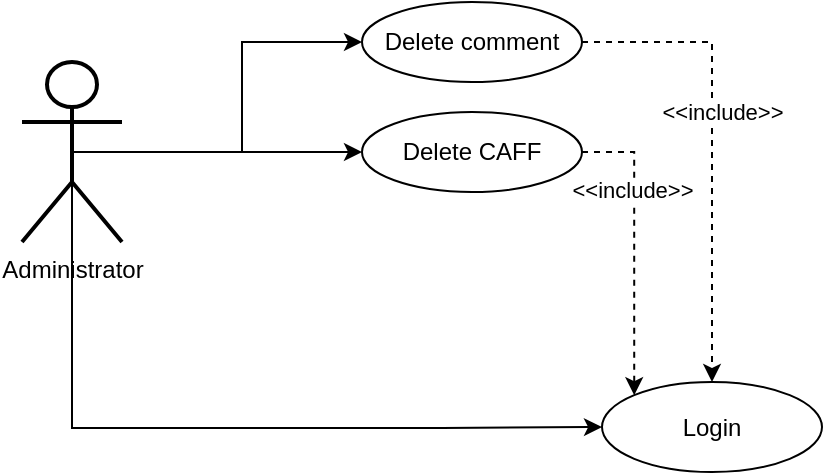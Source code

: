 <mxfile version="15.5.2" type="device"><diagram id="49Nuy00KsKQHQZmGZeyw" name="Page-1"><mxGraphModel dx="462" dy="691" grid="1" gridSize="10" guides="1" tooltips="1" connect="1" arrows="1" fold="1" page="1" pageScale="1" pageWidth="827" pageHeight="1169" math="0" shadow="0"><root><mxCell id="0"/><mxCell id="1" parent="0"/><mxCell id="ribH5Lxey4WZkJpSNzmm-5" style="edgeStyle=orthogonalEdgeStyle;rounded=0;orthogonalLoop=1;jettySize=auto;html=1;exitX=0.5;exitY=0.5;exitDx=0;exitDy=0;exitPerimeter=0;entryX=0;entryY=0.5;entryDx=0;entryDy=0;" edge="1" parent="1" source="ribH5Lxey4WZkJpSNzmm-1" target="ribH5Lxey4WZkJpSNzmm-3"><mxGeometry relative="1" as="geometry"/></mxCell><mxCell id="ribH5Lxey4WZkJpSNzmm-6" style="edgeStyle=orthogonalEdgeStyle;rounded=0;orthogonalLoop=1;jettySize=auto;html=1;exitX=0.5;exitY=0.5;exitDx=0;exitDy=0;exitPerimeter=0;entryX=0;entryY=0.5;entryDx=0;entryDy=0;" edge="1" parent="1" source="ribH5Lxey4WZkJpSNzmm-1" target="ribH5Lxey4WZkJpSNzmm-2"><mxGeometry relative="1" as="geometry"/></mxCell><mxCell id="ribH5Lxey4WZkJpSNzmm-7" style="edgeStyle=orthogonalEdgeStyle;rounded=0;orthogonalLoop=1;jettySize=auto;html=1;exitX=0.5;exitY=0.5;exitDx=0;exitDy=0;exitPerimeter=0;entryX=0;entryY=0.5;entryDx=0;entryDy=0;" edge="1" parent="1" source="ribH5Lxey4WZkJpSNzmm-1" target="ribH5Lxey4WZkJpSNzmm-4"><mxGeometry relative="1" as="geometry"><mxPoint x="260" y="310" as="targetPoint"/><Array as="points"><mxPoint x="65" y="373"/><mxPoint x="250" y="373"/></Array></mxGeometry></mxCell><mxCell id="ribH5Lxey4WZkJpSNzmm-1" value="Administrator" style="shape=umlActor;verticalLabelPosition=bottom;verticalAlign=top;html=1;outlineConnect=0;strokeWidth=2;" vertex="1" parent="1"><mxGeometry x="40" y="190" width="50" height="90" as="geometry"/></mxCell><mxCell id="ribH5Lxey4WZkJpSNzmm-9" style="edgeStyle=orthogonalEdgeStyle;rounded=0;orthogonalLoop=1;jettySize=auto;html=1;exitX=1;exitY=0.5;exitDx=0;exitDy=0;entryX=0.5;entryY=0;entryDx=0;entryDy=0;dashed=1;" edge="1" parent="1" source="ribH5Lxey4WZkJpSNzmm-2" target="ribH5Lxey4WZkJpSNzmm-4"><mxGeometry relative="1" as="geometry"/></mxCell><mxCell id="ribH5Lxey4WZkJpSNzmm-10" value="&amp;lt;&amp;lt;include&amp;gt;&amp;gt;" style="edgeLabel;html=1;align=center;verticalAlign=middle;resizable=0;points=[];" vertex="1" connectable="0" parent="ribH5Lxey4WZkJpSNzmm-9"><mxGeometry x="-0.15" y="5" relative="1" as="geometry"><mxPoint as="offset"/></mxGeometry></mxCell><mxCell id="ribH5Lxey4WZkJpSNzmm-2" value="Delete comment" style="ellipse;whiteSpace=wrap;html=1;" vertex="1" parent="1"><mxGeometry x="210" y="160" width="110" height="40" as="geometry"/></mxCell><mxCell id="ribH5Lxey4WZkJpSNzmm-8" style="edgeStyle=orthogonalEdgeStyle;rounded=0;orthogonalLoop=1;jettySize=auto;html=1;exitX=1;exitY=0.5;exitDx=0;exitDy=0;entryX=0;entryY=0;entryDx=0;entryDy=0;dashed=1;" edge="1" parent="1" source="ribH5Lxey4WZkJpSNzmm-3" target="ribH5Lxey4WZkJpSNzmm-4"><mxGeometry relative="1" as="geometry"/></mxCell><mxCell id="ribH5Lxey4WZkJpSNzmm-11" value="&amp;lt;&amp;lt;include&amp;gt;&amp;gt;" style="edgeLabel;html=1;align=center;verticalAlign=middle;resizable=0;points=[];" vertex="1" connectable="0" parent="ribH5Lxey4WZkJpSNzmm-8"><mxGeometry x="-0.397" y="-1" relative="1" as="geometry"><mxPoint as="offset"/></mxGeometry></mxCell><mxCell id="ribH5Lxey4WZkJpSNzmm-3" value="Delete CAFF" style="ellipse;whiteSpace=wrap;html=1;" vertex="1" parent="1"><mxGeometry x="210" y="215" width="110" height="40" as="geometry"/></mxCell><mxCell id="ribH5Lxey4WZkJpSNzmm-4" value="Login" style="ellipse;whiteSpace=wrap;html=1;" vertex="1" parent="1"><mxGeometry x="330" y="350" width="110" height="45" as="geometry"/></mxCell></root></mxGraphModel></diagram></mxfile>